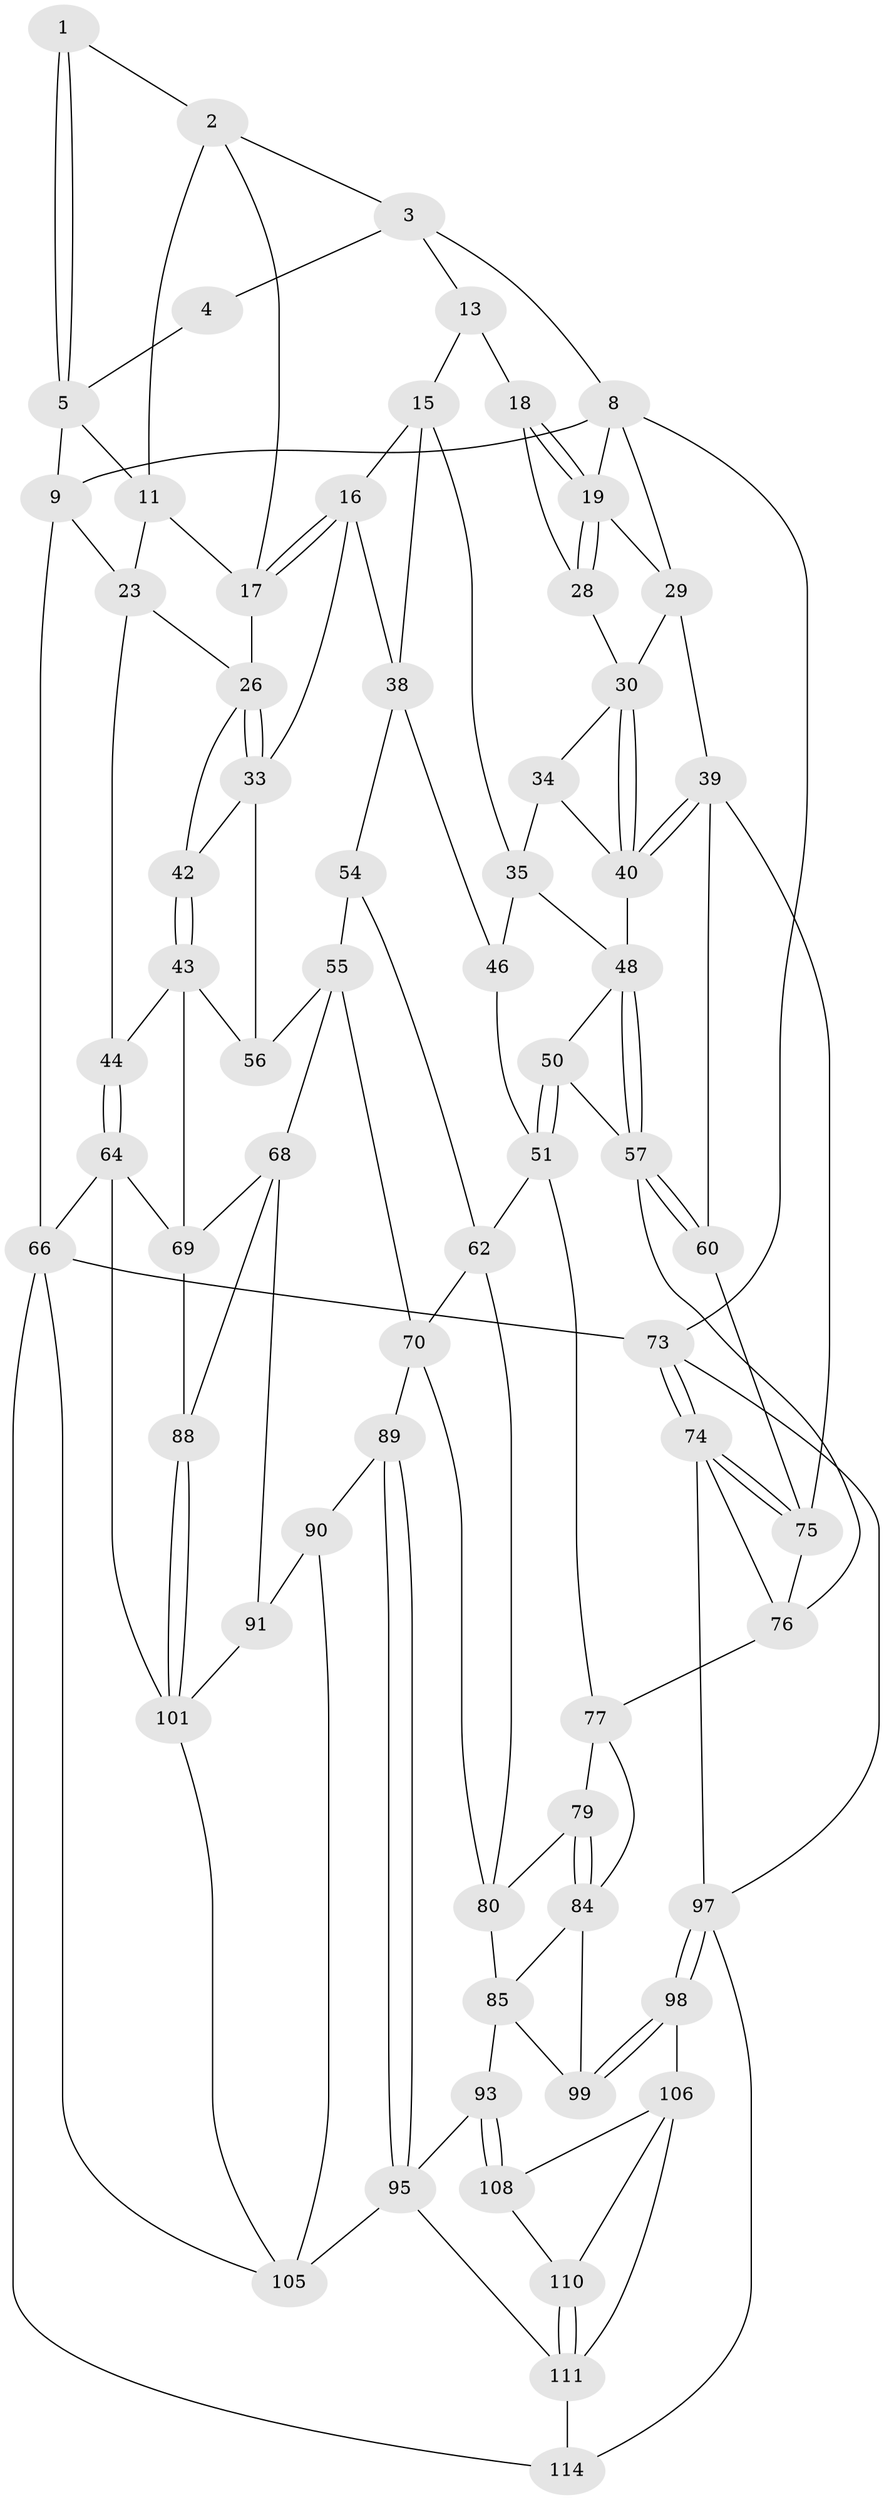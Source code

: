 // original degree distribution, {3: 0.017241379310344827, 4: 0.20689655172413793, 5: 0.5862068965517241, 6: 0.1896551724137931}
// Generated by graph-tools (version 1.1) at 2025/42/03/06/25 10:42:35]
// undirected, 68 vertices, 145 edges
graph export_dot {
graph [start="1"]
  node [color=gray90,style=filled];
  1 [pos="+0.3503179804651213+0.06486002556600341"];
  2 [pos="+0.5397849094435921+0",super="+10"];
  3 [pos="+0.6015536037339839+0",super="+7"];
  4 [pos="+0.3264780983373032+0"];
  5 [pos="+0.3050024661768275+0.11325845212831152",super="+6"];
  8 [pos="+1+0",super="+21"];
  9 [pos="+0+0"];
  11 [pos="+0.3182436444603718+0.15905284276794246",super="+12"];
  13 [pos="+0.7203956684208328+0",super="+14"];
  15 [pos="+0.6165982906340048+0.26726926701368237",super="+36"];
  16 [pos="+0.5663310492362947+0.2460654059151841",super="+32"];
  17 [pos="+0.5214703097174018+0.2077073617330105",super="+25"];
  18 [pos="+0.7839470264954764+0.06299366566750683",super="+22"];
  19 [pos="+0.9123513388958854+0.1885553100508626",super="+20"];
  23 [pos="+0.13085802342803787+0.2819519036034636",super="+24"];
  26 [pos="+0.3634643401739504+0.4075770301795282",super="+27"];
  28 [pos="+0.8528928155920837+0.27786225389175356"];
  29 [pos="+0.9544791980564385+0.3237132108479868",super="+37"];
  30 [pos="+0.9131005860920006+0.333213107722962",super="+31"];
  33 [pos="+0.3662271652415073+0.4121192211389783",super="+53"];
  34 [pos="+0.8408428153808897+0.3511760822954588"];
  35 [pos="+0.7001307114708232+0.3969163295751163",super="+45"];
  38 [pos="+0.441683555965569+0.4665672442722151",super="+47"];
  39 [pos="+1+0.5459085152659764",super="+59"];
  40 [pos="+1+0.5326029433537072",super="+41"];
  42 [pos="+0.1352251559982807+0.4953046268330744"];
  43 [pos="+0.10345785985795895+0.5219467962963557",super="+61"];
  44 [pos="+0+0.3869907264228685"];
  46 [pos="+0.5382226331464348+0.5254165951026769"];
  48 [pos="+0.8389628115983169+0.5368460028376458",super="+49"];
  50 [pos="+0.6881134878194197+0.5974267448754044"];
  51 [pos="+0.6229337052946802+0.6163979756315873",super="+52"];
  54 [pos="+0.40378250997892917+0.5897714548035621"];
  55 [pos="+0.2646916410981571+0.5920201643642153",super="+67"];
  56 [pos="+0.26074402992236234+0.5691458696718097"];
  57 [pos="+0.8251272308229946+0.6426615760434371",super="+58"];
  60 [pos="+0.852324805013602+0.6781772287602066"];
  62 [pos="+0.4795902662878649+0.6603608722785083",super="+63"];
  64 [pos="+0+0.7343161564371419",super="+65"];
  66 [pos="+0+1",super="+115"];
  68 [pos="+0.21662033649507412+0.6879559988276244",super="+87"];
  69 [pos="+0.08434932779436641+0.6489044434490158",super="+72"];
  70 [pos="+0.365755047035229+0.7298913661197093",super="+71"];
  73 [pos="+1+1"];
  74 [pos="+1+0.9172683190624654",super="+96"];
  75 [pos="+1+0.7954359338154791",super="+82"];
  76 [pos="+0.6744688699447863+0.7646583728926426",super="+83"];
  77 [pos="+0.6576658858369884+0.7587094591282091",super="+78"];
  79 [pos="+0.5558530440154849+0.7068276803499004"];
  80 [pos="+0.5245132155464587+0.7022609106202442",super="+81"];
  84 [pos="+0.545269675680068+0.7684727556120385",super="+86"];
  85 [pos="+0.48383970988944863+0.7960432320625818",super="+92"];
  88 [pos="+0.07423211739320615+0.7860648765500535"];
  89 [pos="+0.3290828848235158+0.7784247913147229"];
  90 [pos="+0.29068812781435543+0.8229332809822458",super="+103"];
  91 [pos="+0.18030017588718406+0.8241982029283141",super="+100"];
  93 [pos="+0.4690238642963886+0.8580734821983718",super="+94"];
  95 [pos="+0.3854912304993108+0.8614030721157525",super="+104"];
  97 [pos="+0.7719731284556466+0.9677455492668737",super="+116"];
  98 [pos="+0.5841575400944814+0.9060533190190998"];
  99 [pos="+0.5701594726175423+0.8745998598346437"];
  101 [pos="+0.1236821294750762+0.8627489657792599",super="+102"];
  105 [pos="+0.2656094145321694+0.9543706978320546",super="+112"];
  106 [pos="+0.526947658939948+0.962678514979444",super="+107"];
  108 [pos="+0.480612588430007+0.9260097648933795",super="+109"];
  110 [pos="+0.4173758675883524+0.9511235464423226"];
  111 [pos="+0.4005380717820793+0.9649656980170225",super="+113"];
  114 [pos="+0.4690930338365303+1"];
  1 -- 2;
  1 -- 5;
  1 -- 5;
  2 -- 3;
  2 -- 17;
  2 -- 11;
  3 -- 4;
  3 -- 8;
  3 -- 13;
  4 -- 5;
  5 -- 9;
  5 -- 11;
  8 -- 9;
  8 -- 73;
  8 -- 19;
  8 -- 29;
  9 -- 66;
  9 -- 23;
  11 -- 23;
  11 -- 17;
  13 -- 18 [weight=2];
  13 -- 15;
  15 -- 16;
  15 -- 35;
  15 -- 38;
  16 -- 17;
  16 -- 17;
  16 -- 33;
  16 -- 38;
  17 -- 26;
  18 -- 19;
  18 -- 19;
  18 -- 28;
  19 -- 28;
  19 -- 28;
  19 -- 29;
  23 -- 26;
  23 -- 44;
  26 -- 33;
  26 -- 33;
  26 -- 42;
  28 -- 30;
  29 -- 30;
  29 -- 39;
  30 -- 40;
  30 -- 40;
  30 -- 34;
  33 -- 56;
  33 -- 42;
  34 -- 35;
  34 -- 40;
  35 -- 46;
  35 -- 48;
  38 -- 54;
  38 -- 46;
  39 -- 40;
  39 -- 40;
  39 -- 75;
  39 -- 60;
  40 -- 48;
  42 -- 43;
  42 -- 43;
  43 -- 44;
  43 -- 56;
  43 -- 69;
  44 -- 64;
  44 -- 64;
  46 -- 51;
  48 -- 57;
  48 -- 57;
  48 -- 50;
  50 -- 51;
  50 -- 51;
  50 -- 57;
  51 -- 77;
  51 -- 62;
  54 -- 55;
  54 -- 62;
  55 -- 56;
  55 -- 68;
  55 -- 70;
  57 -- 60;
  57 -- 60;
  57 -- 76;
  60 -- 75;
  62 -- 80;
  62 -- 70;
  64 -- 69;
  64 -- 66;
  64 -- 101;
  66 -- 73;
  66 -- 114;
  66 -- 105;
  68 -- 69;
  68 -- 88;
  68 -- 91;
  69 -- 88;
  70 -- 89;
  70 -- 80;
  73 -- 74;
  73 -- 74;
  73 -- 97;
  74 -- 75;
  74 -- 75;
  74 -- 97;
  74 -- 76;
  75 -- 76;
  76 -- 77;
  77 -- 84;
  77 -- 79;
  79 -- 80;
  79 -- 84;
  79 -- 84;
  80 -- 85;
  84 -- 85;
  84 -- 99;
  85 -- 99;
  85 -- 93;
  88 -- 101;
  88 -- 101;
  89 -- 90;
  89 -- 95;
  89 -- 95;
  90 -- 91 [weight=2];
  90 -- 105;
  91 -- 101;
  93 -- 108 [weight=2];
  93 -- 108;
  93 -- 95;
  95 -- 105;
  95 -- 111;
  97 -- 98;
  97 -- 98;
  97 -- 114;
  98 -- 99;
  98 -- 99;
  98 -- 106;
  101 -- 105;
  106 -- 111;
  106 -- 108;
  106 -- 110;
  108 -- 110;
  110 -- 111;
  110 -- 111;
  111 -- 114;
}
